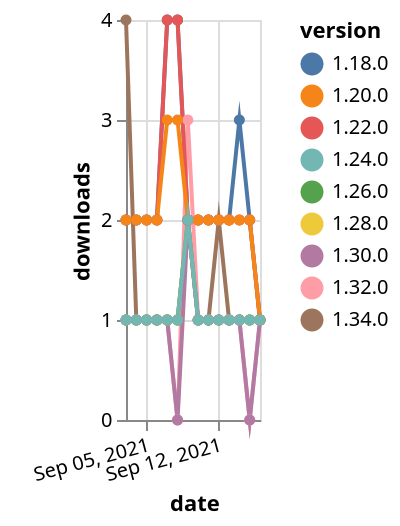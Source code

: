 {"$schema": "https://vega.github.io/schema/vega-lite/v5.json", "description": "A simple bar chart with embedded data.", "data": {"values": [{"date": "2021-09-03", "total": 127, "delta": 4, "version": "1.34.0"}, {"date": "2021-09-04", "total": 128, "delta": 1, "version": "1.34.0"}, {"date": "2021-09-05", "total": 129, "delta": 1, "version": "1.34.0"}, {"date": "2021-09-06", "total": 130, "delta": 1, "version": "1.34.0"}, {"date": "2021-09-07", "total": 131, "delta": 1, "version": "1.34.0"}, {"date": "2021-09-08", "total": 132, "delta": 1, "version": "1.34.0"}, {"date": "2021-09-09", "total": 134, "delta": 2, "version": "1.34.0"}, {"date": "2021-09-10", "total": 135, "delta": 1, "version": "1.34.0"}, {"date": "2021-09-11", "total": 136, "delta": 1, "version": "1.34.0"}, {"date": "2021-09-12", "total": 138, "delta": 2, "version": "1.34.0"}, {"date": "2021-09-13", "total": 139, "delta": 1, "version": "1.34.0"}, {"date": "2021-09-14", "total": 140, "delta": 1, "version": "1.34.0"}, {"date": "2021-09-15", "total": 141, "delta": 1, "version": "1.34.0"}, {"date": "2021-09-16", "total": 142, "delta": 1, "version": "1.34.0"}, {"date": "2021-09-03", "total": 3271, "delta": 2, "version": "1.18.0"}, {"date": "2021-09-04", "total": 3273, "delta": 2, "version": "1.18.0"}, {"date": "2021-09-05", "total": 3275, "delta": 2, "version": "1.18.0"}, {"date": "2021-09-06", "total": 3277, "delta": 2, "version": "1.18.0"}, {"date": "2021-09-07", "total": 3281, "delta": 4, "version": "1.18.0"}, {"date": "2021-09-08", "total": 3285, "delta": 4, "version": "1.18.0"}, {"date": "2021-09-09", "total": 3287, "delta": 2, "version": "1.18.0"}, {"date": "2021-09-10", "total": 3289, "delta": 2, "version": "1.18.0"}, {"date": "2021-09-11", "total": 3291, "delta": 2, "version": "1.18.0"}, {"date": "2021-09-12", "total": 3293, "delta": 2, "version": "1.18.0"}, {"date": "2021-09-13", "total": 3295, "delta": 2, "version": "1.18.0"}, {"date": "2021-09-14", "total": 3298, "delta": 3, "version": "1.18.0"}, {"date": "2021-09-15", "total": 3300, "delta": 2, "version": "1.18.0"}, {"date": "2021-09-16", "total": 3301, "delta": 1, "version": "1.18.0"}, {"date": "2021-09-03", "total": 180, "delta": 1, "version": "1.32.0"}, {"date": "2021-09-04", "total": 181, "delta": 1, "version": "1.32.0"}, {"date": "2021-09-05", "total": 182, "delta": 1, "version": "1.32.0"}, {"date": "2021-09-06", "total": 183, "delta": 1, "version": "1.32.0"}, {"date": "2021-09-07", "total": 184, "delta": 1, "version": "1.32.0"}, {"date": "2021-09-08", "total": 184, "delta": 0, "version": "1.32.0"}, {"date": "2021-09-09", "total": 187, "delta": 3, "version": "1.32.0"}, {"date": "2021-09-10", "total": 188, "delta": 1, "version": "1.32.0"}, {"date": "2021-09-11", "total": 189, "delta": 1, "version": "1.32.0"}, {"date": "2021-09-12", "total": 190, "delta": 1, "version": "1.32.0"}, {"date": "2021-09-13", "total": 191, "delta": 1, "version": "1.32.0"}, {"date": "2021-09-14", "total": 192, "delta": 1, "version": "1.32.0"}, {"date": "2021-09-15", "total": 192, "delta": 0, "version": "1.32.0"}, {"date": "2021-09-16", "total": 193, "delta": 1, "version": "1.32.0"}, {"date": "2021-09-03", "total": 2608, "delta": 2, "version": "1.22.0"}, {"date": "2021-09-04", "total": 2610, "delta": 2, "version": "1.22.0"}, {"date": "2021-09-05", "total": 2612, "delta": 2, "version": "1.22.0"}, {"date": "2021-09-06", "total": 2614, "delta": 2, "version": "1.22.0"}, {"date": "2021-09-07", "total": 2618, "delta": 4, "version": "1.22.0"}, {"date": "2021-09-08", "total": 2622, "delta": 4, "version": "1.22.0"}, {"date": "2021-09-09", "total": 2624, "delta": 2, "version": "1.22.0"}, {"date": "2021-09-10", "total": 2626, "delta": 2, "version": "1.22.0"}, {"date": "2021-09-11", "total": 2628, "delta": 2, "version": "1.22.0"}, {"date": "2021-09-12", "total": 2630, "delta": 2, "version": "1.22.0"}, {"date": "2021-09-13", "total": 2632, "delta": 2, "version": "1.22.0"}, {"date": "2021-09-14", "total": 2634, "delta": 2, "version": "1.22.0"}, {"date": "2021-09-15", "total": 2636, "delta": 2, "version": "1.22.0"}, {"date": "2021-09-16", "total": 2637, "delta": 1, "version": "1.22.0"}, {"date": "2021-09-03", "total": 188, "delta": 1, "version": "1.28.0"}, {"date": "2021-09-04", "total": 189, "delta": 1, "version": "1.28.0"}, {"date": "2021-09-05", "total": 190, "delta": 1, "version": "1.28.0"}, {"date": "2021-09-06", "total": 191, "delta": 1, "version": "1.28.0"}, {"date": "2021-09-07", "total": 192, "delta": 1, "version": "1.28.0"}, {"date": "2021-09-08", "total": 193, "delta": 1, "version": "1.28.0"}, {"date": "2021-09-09", "total": 195, "delta": 2, "version": "1.28.0"}, {"date": "2021-09-10", "total": 196, "delta": 1, "version": "1.28.0"}, {"date": "2021-09-11", "total": 197, "delta": 1, "version": "1.28.0"}, {"date": "2021-09-12", "total": 198, "delta": 1, "version": "1.28.0"}, {"date": "2021-09-13", "total": 199, "delta": 1, "version": "1.28.0"}, {"date": "2021-09-14", "total": 200, "delta": 1, "version": "1.28.0"}, {"date": "2021-09-15", "total": 201, "delta": 1, "version": "1.28.0"}, {"date": "2021-09-16", "total": 202, "delta": 1, "version": "1.28.0"}, {"date": "2021-09-03", "total": 201, "delta": 1, "version": "1.26.0"}, {"date": "2021-09-04", "total": 202, "delta": 1, "version": "1.26.0"}, {"date": "2021-09-05", "total": 203, "delta": 1, "version": "1.26.0"}, {"date": "2021-09-06", "total": 204, "delta": 1, "version": "1.26.0"}, {"date": "2021-09-07", "total": 205, "delta": 1, "version": "1.26.0"}, {"date": "2021-09-08", "total": 206, "delta": 1, "version": "1.26.0"}, {"date": "2021-09-09", "total": 208, "delta": 2, "version": "1.26.0"}, {"date": "2021-09-10", "total": 209, "delta": 1, "version": "1.26.0"}, {"date": "2021-09-11", "total": 210, "delta": 1, "version": "1.26.0"}, {"date": "2021-09-12", "total": 211, "delta": 1, "version": "1.26.0"}, {"date": "2021-09-13", "total": 212, "delta": 1, "version": "1.26.0"}, {"date": "2021-09-14", "total": 213, "delta": 1, "version": "1.26.0"}, {"date": "2021-09-15", "total": 214, "delta": 1, "version": "1.26.0"}, {"date": "2021-09-16", "total": 215, "delta": 1, "version": "1.26.0"}, {"date": "2021-09-03", "total": 2704, "delta": 2, "version": "1.20.0"}, {"date": "2021-09-04", "total": 2706, "delta": 2, "version": "1.20.0"}, {"date": "2021-09-05", "total": 2708, "delta": 2, "version": "1.20.0"}, {"date": "2021-09-06", "total": 2710, "delta": 2, "version": "1.20.0"}, {"date": "2021-09-07", "total": 2713, "delta": 3, "version": "1.20.0"}, {"date": "2021-09-08", "total": 2716, "delta": 3, "version": "1.20.0"}, {"date": "2021-09-09", "total": 2718, "delta": 2, "version": "1.20.0"}, {"date": "2021-09-10", "total": 2720, "delta": 2, "version": "1.20.0"}, {"date": "2021-09-11", "total": 2722, "delta": 2, "version": "1.20.0"}, {"date": "2021-09-12", "total": 2724, "delta": 2, "version": "1.20.0"}, {"date": "2021-09-13", "total": 2726, "delta": 2, "version": "1.20.0"}, {"date": "2021-09-14", "total": 2728, "delta": 2, "version": "1.20.0"}, {"date": "2021-09-15", "total": 2730, "delta": 2, "version": "1.20.0"}, {"date": "2021-09-16", "total": 2731, "delta": 1, "version": "1.20.0"}, {"date": "2021-09-03", "total": 165, "delta": 1, "version": "1.30.0"}, {"date": "2021-09-04", "total": 166, "delta": 1, "version": "1.30.0"}, {"date": "2021-09-05", "total": 167, "delta": 1, "version": "1.30.0"}, {"date": "2021-09-06", "total": 168, "delta": 1, "version": "1.30.0"}, {"date": "2021-09-07", "total": 169, "delta": 1, "version": "1.30.0"}, {"date": "2021-09-08", "total": 169, "delta": 0, "version": "1.30.0"}, {"date": "2021-09-09", "total": 171, "delta": 2, "version": "1.30.0"}, {"date": "2021-09-10", "total": 172, "delta": 1, "version": "1.30.0"}, {"date": "2021-09-11", "total": 173, "delta": 1, "version": "1.30.0"}, {"date": "2021-09-12", "total": 174, "delta": 1, "version": "1.30.0"}, {"date": "2021-09-13", "total": 175, "delta": 1, "version": "1.30.0"}, {"date": "2021-09-14", "total": 176, "delta": 1, "version": "1.30.0"}, {"date": "2021-09-15", "total": 176, "delta": 0, "version": "1.30.0"}, {"date": "2021-09-16", "total": 177, "delta": 1, "version": "1.30.0"}, {"date": "2021-09-03", "total": 244, "delta": 1, "version": "1.24.0"}, {"date": "2021-09-04", "total": 245, "delta": 1, "version": "1.24.0"}, {"date": "2021-09-05", "total": 246, "delta": 1, "version": "1.24.0"}, {"date": "2021-09-06", "total": 247, "delta": 1, "version": "1.24.0"}, {"date": "2021-09-07", "total": 248, "delta": 1, "version": "1.24.0"}, {"date": "2021-09-08", "total": 249, "delta": 1, "version": "1.24.0"}, {"date": "2021-09-09", "total": 251, "delta": 2, "version": "1.24.0"}, {"date": "2021-09-10", "total": 252, "delta": 1, "version": "1.24.0"}, {"date": "2021-09-11", "total": 253, "delta": 1, "version": "1.24.0"}, {"date": "2021-09-12", "total": 254, "delta": 1, "version": "1.24.0"}, {"date": "2021-09-13", "total": 255, "delta": 1, "version": "1.24.0"}, {"date": "2021-09-14", "total": 256, "delta": 1, "version": "1.24.0"}, {"date": "2021-09-15", "total": 257, "delta": 1, "version": "1.24.0"}, {"date": "2021-09-16", "total": 258, "delta": 1, "version": "1.24.0"}]}, "width": "container", "mark": {"type": "line", "point": {"filled": true}}, "encoding": {"x": {"field": "date", "type": "temporal", "timeUnit": "yearmonthdate", "title": "date", "axis": {"labelAngle": -15}}, "y": {"field": "delta", "type": "quantitative", "title": "downloads"}, "color": {"field": "version", "type": "nominal"}, "tooltip": {"field": "delta"}}}